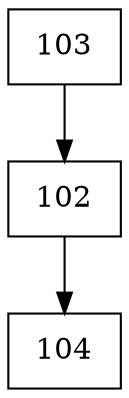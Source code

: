 digraph G {
  node [shape=record];
  node0 [label="{103}"];
  node0 -> node1;
  node1 [label="{102}"];
  node1 -> node2;
  node2 [label="{104}"];
}
